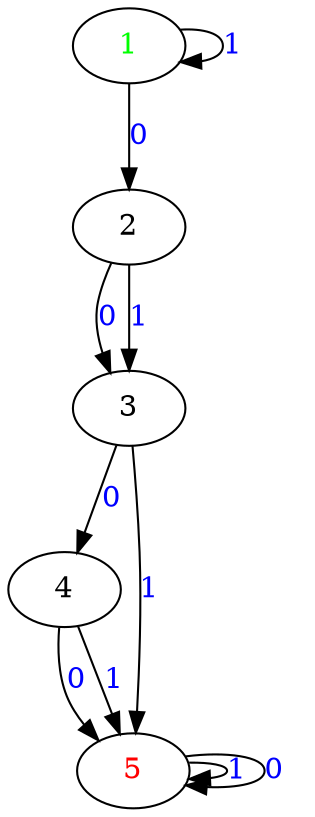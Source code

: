 digraph G {
	"1"->"2"[ label=<<font color="blue">0</font>> ];
	"3"->"4"[ label=<<font color="blue">0</font>> ];
	"1"->"1"[ label=<<font color="blue">1</font>> ];
	"4"->"5"[ label=<<font color="blue">0</font>> ];
	"5"->"5"[ label=<<font color="blue">1</font>> ];
	"2"->"3"[ label=<<font color="blue">0</font>> ];
	"5"->"5"[ label=<<font color="blue">0</font>> ];
	"2"->"3"[ label=<<font color="blue">1</font>> ];
	"3"->"5"[ label=<<font color="blue">1</font>> ];
	"4"->"5"[ label=<<font color="blue">1</font>> ];
	"1" [ label=<<font color="green">1</font>> ];
	"2";
	"3";
	"4";
	"5" [ label=<<font color="red">5</font>> ];

}
